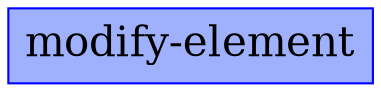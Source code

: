 digraph "PROV" { size="16,12"; rankdir="BT";
"http://example.org/modify-element" [fillcolor="#9FB1FC",color="#0000FF",shape="polygon",sides="4",style="filled",label="modify-element",URL="http://example.org/modify-element",fontsize="20"]
}
